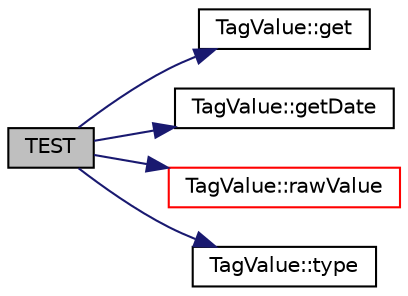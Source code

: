 digraph "TEST"
{
 // LATEX_PDF_SIZE
  edge [fontname="Helvetica",fontsize="10",labelfontname="Helvetica",labelfontsize="10"];
  node [fontname="Helvetica",fontsize="10",shape=record];
  rankdir="LR";
  Node1 [label="TEST",height=0.2,width=0.4,color="black", fillcolor="grey75", style="filled", fontcolor="black",tooltip=" "];
  Node1 -> Node2 [color="midnightblue",fontsize="10",style="solid",fontname="Helvetica"];
  Node2 [label="TagValue::get",height=0.2,width=0.4,color="black", fillcolor="white", style="filled",URL="$class_tag_value.html#aab2bd7db55463e2d2c4962b17a1c7b7c",tooltip=" "];
  Node1 -> Node3 [color="midnightblue",fontsize="10",style="solid",fontname="Helvetica"];
  Node3 [label="TagValue::getDate",height=0.2,width=0.4,color="black", fillcolor="white", style="filled",URL="$class_tag_value.html#a92b70524447449bf1a10d0e7791f3e7e",tooltip=" "];
  Node1 -> Node4 [color="midnightblue",fontsize="10",style="solid",fontname="Helvetica"];
  Node4 [label="TagValue::rawValue",height=0.2,width=0.4,color="red", fillcolor="white", style="filled",URL="$class_tag_value.html#a7dbb46edc2d25d96165c308c152aea06",tooltip=" "];
  Node1 -> Node6 [color="midnightblue",fontsize="10",style="solid",fontname="Helvetica"];
  Node6 [label="TagValue::type",height=0.2,width=0.4,color="black", fillcolor="white", style="filled",URL="$class_tag_value.html#a552de8ae14f88b953752a3ee95572592",tooltip=" "];
}
